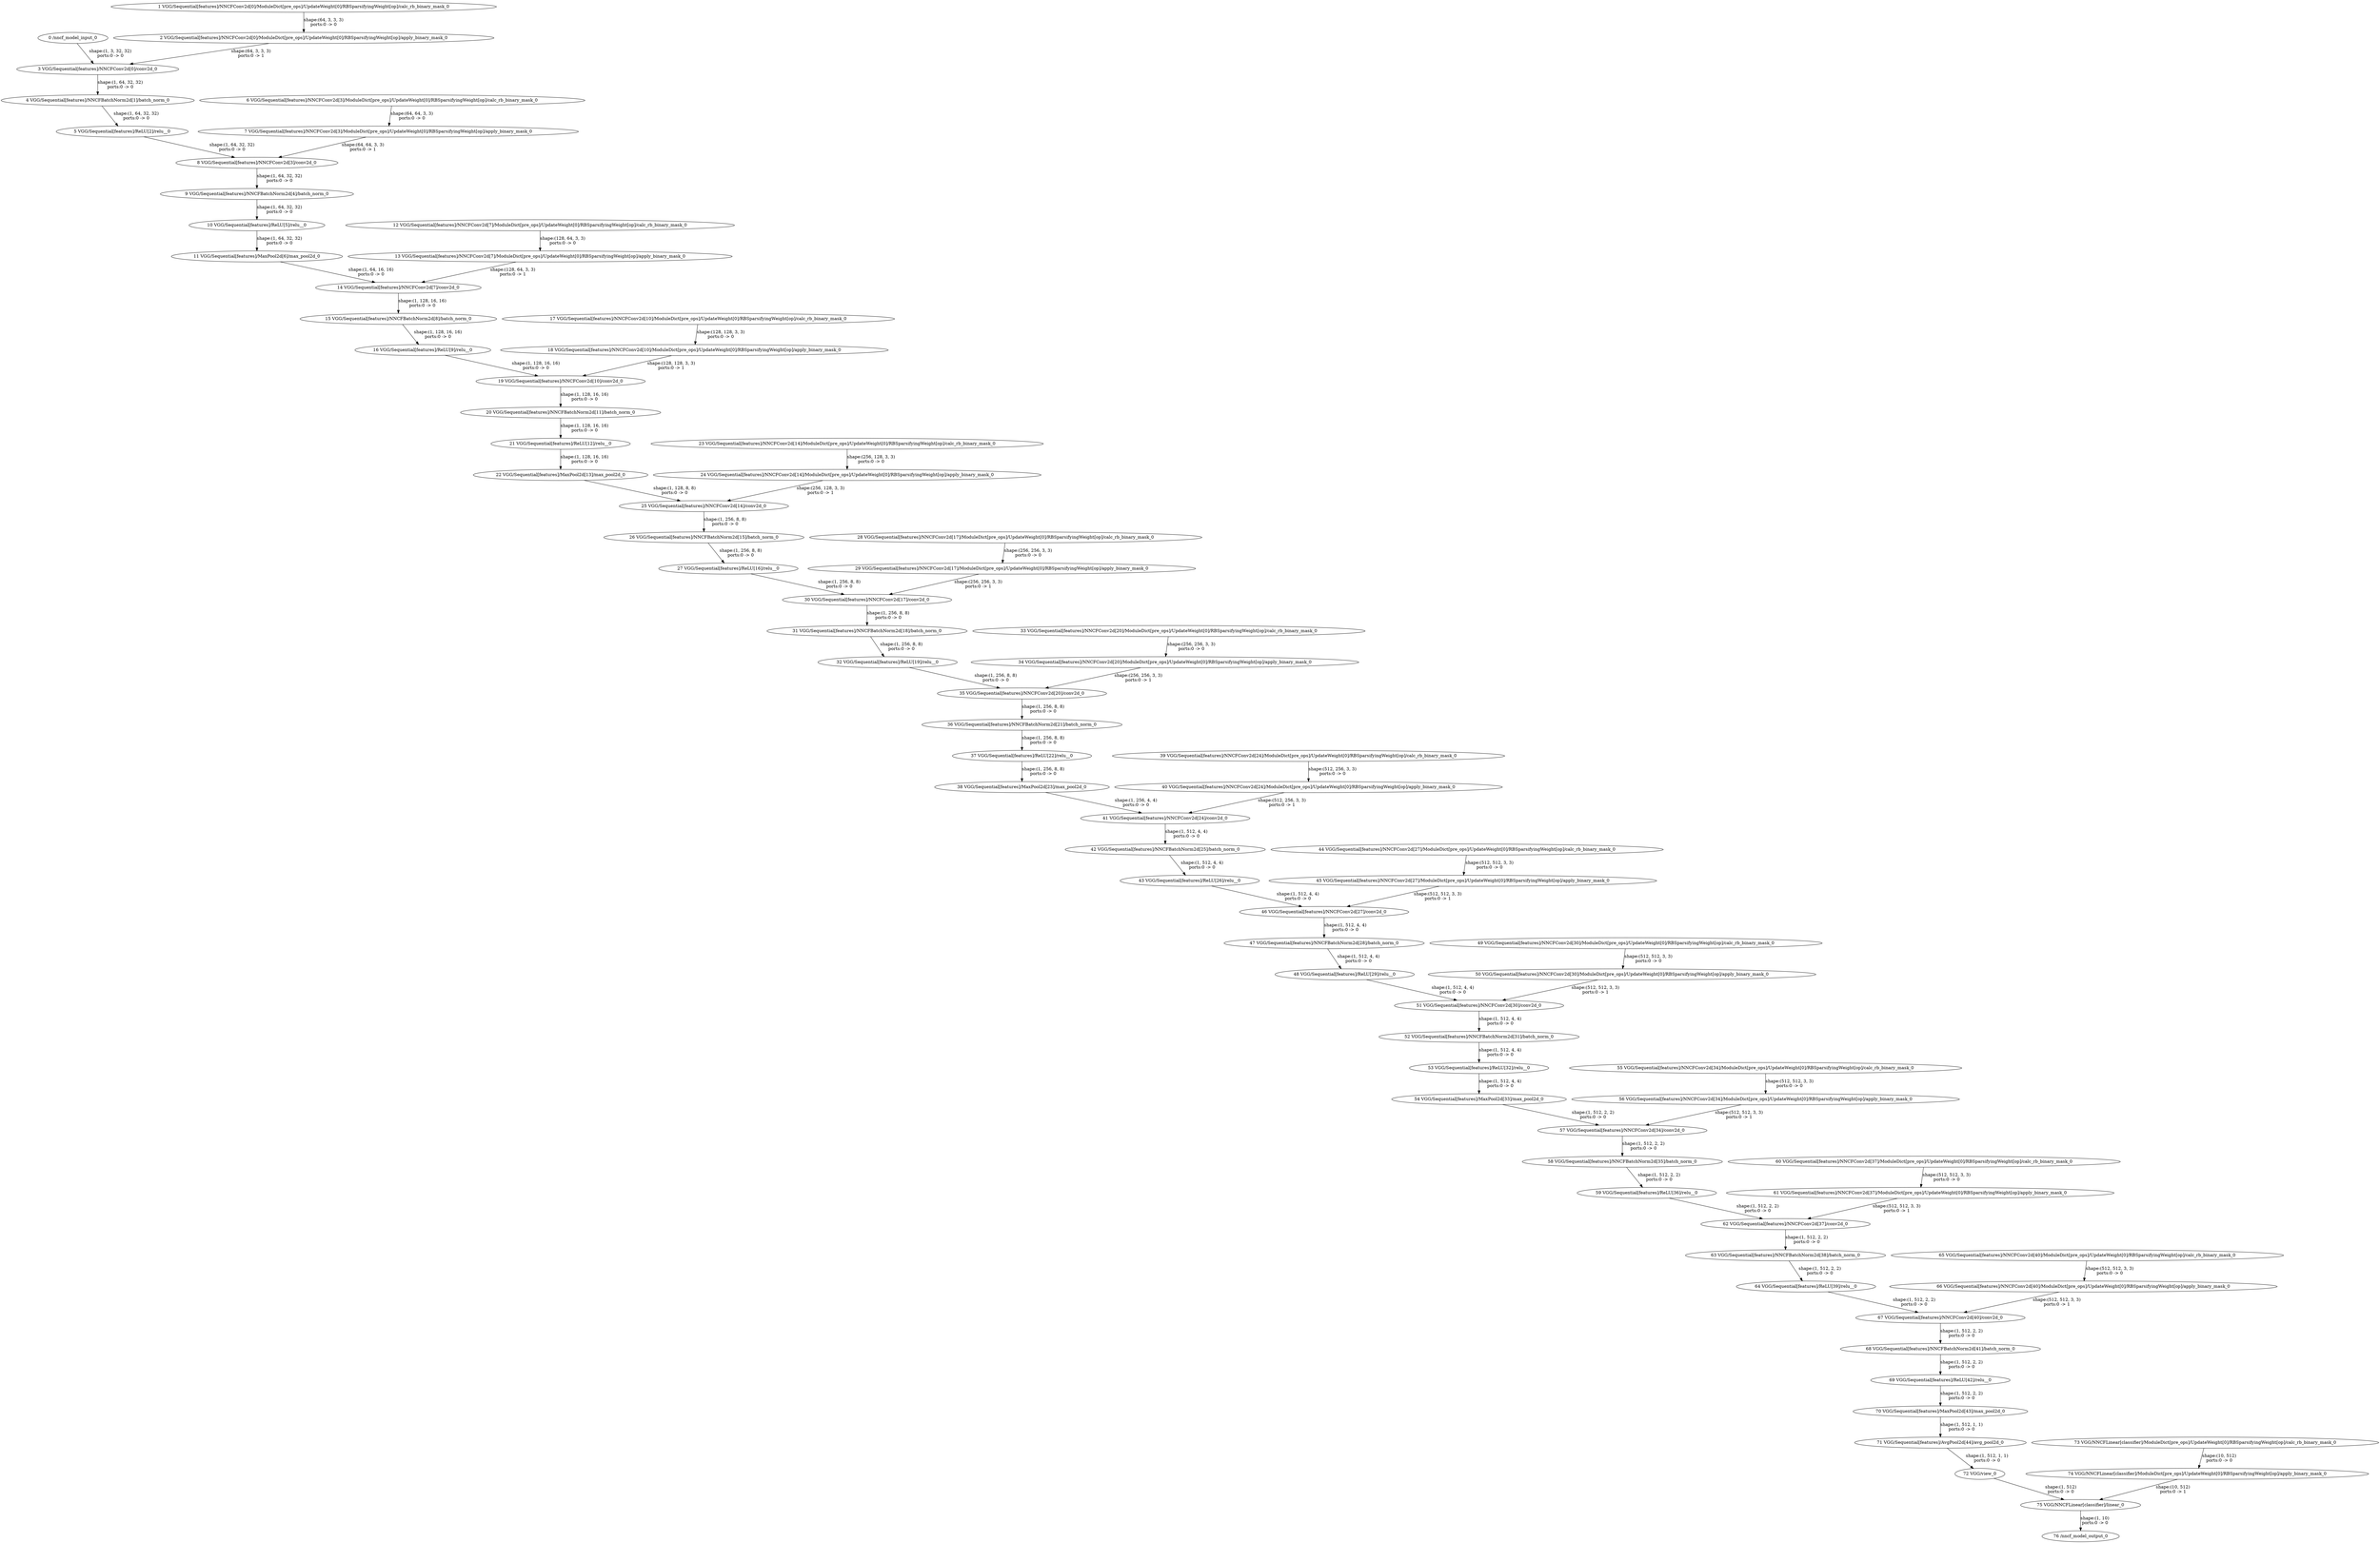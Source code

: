 strict digraph  {
"0 /nncf_model_input_0" [id=0, type=nncf_model_input];
"1 VGG/Sequential[features]/NNCFConv2d[0]/ModuleDict[pre_ops]/UpdateWeight[0]/RBSparsifyingWeight[op]/calc_rb_binary_mask_0" [id=1, type=calc_rb_binary_mask];
"2 VGG/Sequential[features]/NNCFConv2d[0]/ModuleDict[pre_ops]/UpdateWeight[0]/RBSparsifyingWeight[op]/apply_binary_mask_0" [id=2, type=apply_binary_mask];
"3 VGG/Sequential[features]/NNCFConv2d[0]/conv2d_0" [id=3, type=conv2d];
"4 VGG/Sequential[features]/NNCFBatchNorm2d[1]/batch_norm_0" [id=4, type=batch_norm];
"5 VGG/Sequential[features]/ReLU[2]/relu__0" [id=5, type=relu_];
"6 VGG/Sequential[features]/NNCFConv2d[3]/ModuleDict[pre_ops]/UpdateWeight[0]/RBSparsifyingWeight[op]/calc_rb_binary_mask_0" [id=6, type=calc_rb_binary_mask];
"7 VGG/Sequential[features]/NNCFConv2d[3]/ModuleDict[pre_ops]/UpdateWeight[0]/RBSparsifyingWeight[op]/apply_binary_mask_0" [id=7, type=apply_binary_mask];
"8 VGG/Sequential[features]/NNCFConv2d[3]/conv2d_0" [id=8, type=conv2d];
"9 VGG/Sequential[features]/NNCFBatchNorm2d[4]/batch_norm_0" [id=9, type=batch_norm];
"10 VGG/Sequential[features]/ReLU[5]/relu__0" [id=10, type=relu_];
"11 VGG/Sequential[features]/MaxPool2d[6]/max_pool2d_0" [id=11, type=max_pool2d];
"12 VGG/Sequential[features]/NNCFConv2d[7]/ModuleDict[pre_ops]/UpdateWeight[0]/RBSparsifyingWeight[op]/calc_rb_binary_mask_0" [id=12, type=calc_rb_binary_mask];
"13 VGG/Sequential[features]/NNCFConv2d[7]/ModuleDict[pre_ops]/UpdateWeight[0]/RBSparsifyingWeight[op]/apply_binary_mask_0" [id=13, type=apply_binary_mask];
"14 VGG/Sequential[features]/NNCFConv2d[7]/conv2d_0" [id=14, type=conv2d];
"15 VGG/Sequential[features]/NNCFBatchNorm2d[8]/batch_norm_0" [id=15, type=batch_norm];
"16 VGG/Sequential[features]/ReLU[9]/relu__0" [id=16, type=relu_];
"17 VGG/Sequential[features]/NNCFConv2d[10]/ModuleDict[pre_ops]/UpdateWeight[0]/RBSparsifyingWeight[op]/calc_rb_binary_mask_0" [id=17, type=calc_rb_binary_mask];
"18 VGG/Sequential[features]/NNCFConv2d[10]/ModuleDict[pre_ops]/UpdateWeight[0]/RBSparsifyingWeight[op]/apply_binary_mask_0" [id=18, type=apply_binary_mask];
"19 VGG/Sequential[features]/NNCFConv2d[10]/conv2d_0" [id=19, type=conv2d];
"20 VGG/Sequential[features]/NNCFBatchNorm2d[11]/batch_norm_0" [id=20, type=batch_norm];
"21 VGG/Sequential[features]/ReLU[12]/relu__0" [id=21, type=relu_];
"22 VGG/Sequential[features]/MaxPool2d[13]/max_pool2d_0" [id=22, type=max_pool2d];
"23 VGG/Sequential[features]/NNCFConv2d[14]/ModuleDict[pre_ops]/UpdateWeight[0]/RBSparsifyingWeight[op]/calc_rb_binary_mask_0" [id=23, type=calc_rb_binary_mask];
"24 VGG/Sequential[features]/NNCFConv2d[14]/ModuleDict[pre_ops]/UpdateWeight[0]/RBSparsifyingWeight[op]/apply_binary_mask_0" [id=24, type=apply_binary_mask];
"25 VGG/Sequential[features]/NNCFConv2d[14]/conv2d_0" [id=25, type=conv2d];
"26 VGG/Sequential[features]/NNCFBatchNorm2d[15]/batch_norm_0" [id=26, type=batch_norm];
"27 VGG/Sequential[features]/ReLU[16]/relu__0" [id=27, type=relu_];
"28 VGG/Sequential[features]/NNCFConv2d[17]/ModuleDict[pre_ops]/UpdateWeight[0]/RBSparsifyingWeight[op]/calc_rb_binary_mask_0" [id=28, type=calc_rb_binary_mask];
"29 VGG/Sequential[features]/NNCFConv2d[17]/ModuleDict[pre_ops]/UpdateWeight[0]/RBSparsifyingWeight[op]/apply_binary_mask_0" [id=29, type=apply_binary_mask];
"30 VGG/Sequential[features]/NNCFConv2d[17]/conv2d_0" [id=30, type=conv2d];
"31 VGG/Sequential[features]/NNCFBatchNorm2d[18]/batch_norm_0" [id=31, type=batch_norm];
"32 VGG/Sequential[features]/ReLU[19]/relu__0" [id=32, type=relu_];
"33 VGG/Sequential[features]/NNCFConv2d[20]/ModuleDict[pre_ops]/UpdateWeight[0]/RBSparsifyingWeight[op]/calc_rb_binary_mask_0" [id=33, type=calc_rb_binary_mask];
"34 VGG/Sequential[features]/NNCFConv2d[20]/ModuleDict[pre_ops]/UpdateWeight[0]/RBSparsifyingWeight[op]/apply_binary_mask_0" [id=34, type=apply_binary_mask];
"35 VGG/Sequential[features]/NNCFConv2d[20]/conv2d_0" [id=35, type=conv2d];
"36 VGG/Sequential[features]/NNCFBatchNorm2d[21]/batch_norm_0" [id=36, type=batch_norm];
"37 VGG/Sequential[features]/ReLU[22]/relu__0" [id=37, type=relu_];
"38 VGG/Sequential[features]/MaxPool2d[23]/max_pool2d_0" [id=38, type=max_pool2d];
"39 VGG/Sequential[features]/NNCFConv2d[24]/ModuleDict[pre_ops]/UpdateWeight[0]/RBSparsifyingWeight[op]/calc_rb_binary_mask_0" [id=39, type=calc_rb_binary_mask];
"40 VGG/Sequential[features]/NNCFConv2d[24]/ModuleDict[pre_ops]/UpdateWeight[0]/RBSparsifyingWeight[op]/apply_binary_mask_0" [id=40, type=apply_binary_mask];
"41 VGG/Sequential[features]/NNCFConv2d[24]/conv2d_0" [id=41, type=conv2d];
"42 VGG/Sequential[features]/NNCFBatchNorm2d[25]/batch_norm_0" [id=42, type=batch_norm];
"43 VGG/Sequential[features]/ReLU[26]/relu__0" [id=43, type=relu_];
"44 VGG/Sequential[features]/NNCFConv2d[27]/ModuleDict[pre_ops]/UpdateWeight[0]/RBSparsifyingWeight[op]/calc_rb_binary_mask_0" [id=44, type=calc_rb_binary_mask];
"45 VGG/Sequential[features]/NNCFConv2d[27]/ModuleDict[pre_ops]/UpdateWeight[0]/RBSparsifyingWeight[op]/apply_binary_mask_0" [id=45, type=apply_binary_mask];
"46 VGG/Sequential[features]/NNCFConv2d[27]/conv2d_0" [id=46, type=conv2d];
"47 VGG/Sequential[features]/NNCFBatchNorm2d[28]/batch_norm_0" [id=47, type=batch_norm];
"48 VGG/Sequential[features]/ReLU[29]/relu__0" [id=48, type=relu_];
"49 VGG/Sequential[features]/NNCFConv2d[30]/ModuleDict[pre_ops]/UpdateWeight[0]/RBSparsifyingWeight[op]/calc_rb_binary_mask_0" [id=49, type=calc_rb_binary_mask];
"50 VGG/Sequential[features]/NNCFConv2d[30]/ModuleDict[pre_ops]/UpdateWeight[0]/RBSparsifyingWeight[op]/apply_binary_mask_0" [id=50, type=apply_binary_mask];
"51 VGG/Sequential[features]/NNCFConv2d[30]/conv2d_0" [id=51, type=conv2d];
"52 VGG/Sequential[features]/NNCFBatchNorm2d[31]/batch_norm_0" [id=52, type=batch_norm];
"53 VGG/Sequential[features]/ReLU[32]/relu__0" [id=53, type=relu_];
"54 VGG/Sequential[features]/MaxPool2d[33]/max_pool2d_0" [id=54, type=max_pool2d];
"55 VGG/Sequential[features]/NNCFConv2d[34]/ModuleDict[pre_ops]/UpdateWeight[0]/RBSparsifyingWeight[op]/calc_rb_binary_mask_0" [id=55, type=calc_rb_binary_mask];
"56 VGG/Sequential[features]/NNCFConv2d[34]/ModuleDict[pre_ops]/UpdateWeight[0]/RBSparsifyingWeight[op]/apply_binary_mask_0" [id=56, type=apply_binary_mask];
"57 VGG/Sequential[features]/NNCFConv2d[34]/conv2d_0" [id=57, type=conv2d];
"58 VGG/Sequential[features]/NNCFBatchNorm2d[35]/batch_norm_0" [id=58, type=batch_norm];
"59 VGG/Sequential[features]/ReLU[36]/relu__0" [id=59, type=relu_];
"60 VGG/Sequential[features]/NNCFConv2d[37]/ModuleDict[pre_ops]/UpdateWeight[0]/RBSparsifyingWeight[op]/calc_rb_binary_mask_0" [id=60, type=calc_rb_binary_mask];
"61 VGG/Sequential[features]/NNCFConv2d[37]/ModuleDict[pre_ops]/UpdateWeight[0]/RBSparsifyingWeight[op]/apply_binary_mask_0" [id=61, type=apply_binary_mask];
"62 VGG/Sequential[features]/NNCFConv2d[37]/conv2d_0" [id=62, type=conv2d];
"63 VGG/Sequential[features]/NNCFBatchNorm2d[38]/batch_norm_0" [id=63, type=batch_norm];
"64 VGG/Sequential[features]/ReLU[39]/relu__0" [id=64, type=relu_];
"65 VGG/Sequential[features]/NNCFConv2d[40]/ModuleDict[pre_ops]/UpdateWeight[0]/RBSparsifyingWeight[op]/calc_rb_binary_mask_0" [id=65, type=calc_rb_binary_mask];
"66 VGG/Sequential[features]/NNCFConv2d[40]/ModuleDict[pre_ops]/UpdateWeight[0]/RBSparsifyingWeight[op]/apply_binary_mask_0" [id=66, type=apply_binary_mask];
"67 VGG/Sequential[features]/NNCFConv2d[40]/conv2d_0" [id=67, type=conv2d];
"68 VGG/Sequential[features]/NNCFBatchNorm2d[41]/batch_norm_0" [id=68, type=batch_norm];
"69 VGG/Sequential[features]/ReLU[42]/relu__0" [id=69, type=relu_];
"70 VGG/Sequential[features]/MaxPool2d[43]/max_pool2d_0" [id=70, type=max_pool2d];
"71 VGG/Sequential[features]/AvgPool2d[44]/avg_pool2d_0" [id=71, type=avg_pool2d];
"72 VGG/view_0" [id=72, type=view];
"73 VGG/NNCFLinear[classifier]/ModuleDict[pre_ops]/UpdateWeight[0]/RBSparsifyingWeight[op]/calc_rb_binary_mask_0" [id=73, type=calc_rb_binary_mask];
"74 VGG/NNCFLinear[classifier]/ModuleDict[pre_ops]/UpdateWeight[0]/RBSparsifyingWeight[op]/apply_binary_mask_0" [id=74, type=apply_binary_mask];
"75 VGG/NNCFLinear[classifier]/linear_0" [id=75, type=linear];
"76 /nncf_model_output_0" [id=76, type=nncf_model_output];
"0 /nncf_model_input_0" -> "3 VGG/Sequential[features]/NNCFConv2d[0]/conv2d_0"  [label="shape:(1, 3, 32, 32)\nports:0 -> 0", style=solid];
"1 VGG/Sequential[features]/NNCFConv2d[0]/ModuleDict[pre_ops]/UpdateWeight[0]/RBSparsifyingWeight[op]/calc_rb_binary_mask_0" -> "2 VGG/Sequential[features]/NNCFConv2d[0]/ModuleDict[pre_ops]/UpdateWeight[0]/RBSparsifyingWeight[op]/apply_binary_mask_0"  [label="shape:(64, 3, 3, 3)\nports:0 -> 0", style=solid];
"2 VGG/Sequential[features]/NNCFConv2d[0]/ModuleDict[pre_ops]/UpdateWeight[0]/RBSparsifyingWeight[op]/apply_binary_mask_0" -> "3 VGG/Sequential[features]/NNCFConv2d[0]/conv2d_0"  [label="shape:(64, 3, 3, 3)\nports:0 -> 1", style=solid];
"3 VGG/Sequential[features]/NNCFConv2d[0]/conv2d_0" -> "4 VGG/Sequential[features]/NNCFBatchNorm2d[1]/batch_norm_0"  [label="shape:(1, 64, 32, 32)\nports:0 -> 0", style=solid];
"4 VGG/Sequential[features]/NNCFBatchNorm2d[1]/batch_norm_0" -> "5 VGG/Sequential[features]/ReLU[2]/relu__0"  [label="shape:(1, 64, 32, 32)\nports:0 -> 0", style=solid];
"5 VGG/Sequential[features]/ReLU[2]/relu__0" -> "8 VGG/Sequential[features]/NNCFConv2d[3]/conv2d_0"  [label="shape:(1, 64, 32, 32)\nports:0 -> 0", style=solid];
"6 VGG/Sequential[features]/NNCFConv2d[3]/ModuleDict[pre_ops]/UpdateWeight[0]/RBSparsifyingWeight[op]/calc_rb_binary_mask_0" -> "7 VGG/Sequential[features]/NNCFConv2d[3]/ModuleDict[pre_ops]/UpdateWeight[0]/RBSparsifyingWeight[op]/apply_binary_mask_0"  [label="shape:(64, 64, 3, 3)\nports:0 -> 0", style=solid];
"7 VGG/Sequential[features]/NNCFConv2d[3]/ModuleDict[pre_ops]/UpdateWeight[0]/RBSparsifyingWeight[op]/apply_binary_mask_0" -> "8 VGG/Sequential[features]/NNCFConv2d[3]/conv2d_0"  [label="shape:(64, 64, 3, 3)\nports:0 -> 1", style=solid];
"8 VGG/Sequential[features]/NNCFConv2d[3]/conv2d_0" -> "9 VGG/Sequential[features]/NNCFBatchNorm2d[4]/batch_norm_0"  [label="shape:(1, 64, 32, 32)\nports:0 -> 0", style=solid];
"9 VGG/Sequential[features]/NNCFBatchNorm2d[4]/batch_norm_0" -> "10 VGG/Sequential[features]/ReLU[5]/relu__0"  [label="shape:(1, 64, 32, 32)\nports:0 -> 0", style=solid];
"10 VGG/Sequential[features]/ReLU[5]/relu__0" -> "11 VGG/Sequential[features]/MaxPool2d[6]/max_pool2d_0"  [label="shape:(1, 64, 32, 32)\nports:0 -> 0", style=solid];
"11 VGG/Sequential[features]/MaxPool2d[6]/max_pool2d_0" -> "14 VGG/Sequential[features]/NNCFConv2d[7]/conv2d_0"  [label="shape:(1, 64, 16, 16)\nports:0 -> 0", style=solid];
"12 VGG/Sequential[features]/NNCFConv2d[7]/ModuleDict[pre_ops]/UpdateWeight[0]/RBSparsifyingWeight[op]/calc_rb_binary_mask_0" -> "13 VGG/Sequential[features]/NNCFConv2d[7]/ModuleDict[pre_ops]/UpdateWeight[0]/RBSparsifyingWeight[op]/apply_binary_mask_0"  [label="shape:(128, 64, 3, 3)\nports:0 -> 0", style=solid];
"13 VGG/Sequential[features]/NNCFConv2d[7]/ModuleDict[pre_ops]/UpdateWeight[0]/RBSparsifyingWeight[op]/apply_binary_mask_0" -> "14 VGG/Sequential[features]/NNCFConv2d[7]/conv2d_0"  [label="shape:(128, 64, 3, 3)\nports:0 -> 1", style=solid];
"14 VGG/Sequential[features]/NNCFConv2d[7]/conv2d_0" -> "15 VGG/Sequential[features]/NNCFBatchNorm2d[8]/batch_norm_0"  [label="shape:(1, 128, 16, 16)\nports:0 -> 0", style=solid];
"15 VGG/Sequential[features]/NNCFBatchNorm2d[8]/batch_norm_0" -> "16 VGG/Sequential[features]/ReLU[9]/relu__0"  [label="shape:(1, 128, 16, 16)\nports:0 -> 0", style=solid];
"16 VGG/Sequential[features]/ReLU[9]/relu__0" -> "19 VGG/Sequential[features]/NNCFConv2d[10]/conv2d_0"  [label="shape:(1, 128, 16, 16)\nports:0 -> 0", style=solid];
"17 VGG/Sequential[features]/NNCFConv2d[10]/ModuleDict[pre_ops]/UpdateWeight[0]/RBSparsifyingWeight[op]/calc_rb_binary_mask_0" -> "18 VGG/Sequential[features]/NNCFConv2d[10]/ModuleDict[pre_ops]/UpdateWeight[0]/RBSparsifyingWeight[op]/apply_binary_mask_0"  [label="shape:(128, 128, 3, 3)\nports:0 -> 0", style=solid];
"18 VGG/Sequential[features]/NNCFConv2d[10]/ModuleDict[pre_ops]/UpdateWeight[0]/RBSparsifyingWeight[op]/apply_binary_mask_0" -> "19 VGG/Sequential[features]/NNCFConv2d[10]/conv2d_0"  [label="shape:(128, 128, 3, 3)\nports:0 -> 1", style=solid];
"19 VGG/Sequential[features]/NNCFConv2d[10]/conv2d_0" -> "20 VGG/Sequential[features]/NNCFBatchNorm2d[11]/batch_norm_0"  [label="shape:(1, 128, 16, 16)\nports:0 -> 0", style=solid];
"20 VGG/Sequential[features]/NNCFBatchNorm2d[11]/batch_norm_0" -> "21 VGG/Sequential[features]/ReLU[12]/relu__0"  [label="shape:(1, 128, 16, 16)\nports:0 -> 0", style=solid];
"21 VGG/Sequential[features]/ReLU[12]/relu__0" -> "22 VGG/Sequential[features]/MaxPool2d[13]/max_pool2d_0"  [label="shape:(1, 128, 16, 16)\nports:0 -> 0", style=solid];
"22 VGG/Sequential[features]/MaxPool2d[13]/max_pool2d_0" -> "25 VGG/Sequential[features]/NNCFConv2d[14]/conv2d_0"  [label="shape:(1, 128, 8, 8)\nports:0 -> 0", style=solid];
"23 VGG/Sequential[features]/NNCFConv2d[14]/ModuleDict[pre_ops]/UpdateWeight[0]/RBSparsifyingWeight[op]/calc_rb_binary_mask_0" -> "24 VGG/Sequential[features]/NNCFConv2d[14]/ModuleDict[pre_ops]/UpdateWeight[0]/RBSparsifyingWeight[op]/apply_binary_mask_0"  [label="shape:(256, 128, 3, 3)\nports:0 -> 0", style=solid];
"24 VGG/Sequential[features]/NNCFConv2d[14]/ModuleDict[pre_ops]/UpdateWeight[0]/RBSparsifyingWeight[op]/apply_binary_mask_0" -> "25 VGG/Sequential[features]/NNCFConv2d[14]/conv2d_0"  [label="shape:(256, 128, 3, 3)\nports:0 -> 1", style=solid];
"25 VGG/Sequential[features]/NNCFConv2d[14]/conv2d_0" -> "26 VGG/Sequential[features]/NNCFBatchNorm2d[15]/batch_norm_0"  [label="shape:(1, 256, 8, 8)\nports:0 -> 0", style=solid];
"26 VGG/Sequential[features]/NNCFBatchNorm2d[15]/batch_norm_0" -> "27 VGG/Sequential[features]/ReLU[16]/relu__0"  [label="shape:(1, 256, 8, 8)\nports:0 -> 0", style=solid];
"27 VGG/Sequential[features]/ReLU[16]/relu__0" -> "30 VGG/Sequential[features]/NNCFConv2d[17]/conv2d_0"  [label="shape:(1, 256, 8, 8)\nports:0 -> 0", style=solid];
"28 VGG/Sequential[features]/NNCFConv2d[17]/ModuleDict[pre_ops]/UpdateWeight[0]/RBSparsifyingWeight[op]/calc_rb_binary_mask_0" -> "29 VGG/Sequential[features]/NNCFConv2d[17]/ModuleDict[pre_ops]/UpdateWeight[0]/RBSparsifyingWeight[op]/apply_binary_mask_0"  [label="shape:(256, 256, 3, 3)\nports:0 -> 0", style=solid];
"29 VGG/Sequential[features]/NNCFConv2d[17]/ModuleDict[pre_ops]/UpdateWeight[0]/RBSparsifyingWeight[op]/apply_binary_mask_0" -> "30 VGG/Sequential[features]/NNCFConv2d[17]/conv2d_0"  [label="shape:(256, 256, 3, 3)\nports:0 -> 1", style=solid];
"30 VGG/Sequential[features]/NNCFConv2d[17]/conv2d_0" -> "31 VGG/Sequential[features]/NNCFBatchNorm2d[18]/batch_norm_0"  [label="shape:(1, 256, 8, 8)\nports:0 -> 0", style=solid];
"31 VGG/Sequential[features]/NNCFBatchNorm2d[18]/batch_norm_0" -> "32 VGG/Sequential[features]/ReLU[19]/relu__0"  [label="shape:(1, 256, 8, 8)\nports:0 -> 0", style=solid];
"32 VGG/Sequential[features]/ReLU[19]/relu__0" -> "35 VGG/Sequential[features]/NNCFConv2d[20]/conv2d_0"  [label="shape:(1, 256, 8, 8)\nports:0 -> 0", style=solid];
"33 VGG/Sequential[features]/NNCFConv2d[20]/ModuleDict[pre_ops]/UpdateWeight[0]/RBSparsifyingWeight[op]/calc_rb_binary_mask_0" -> "34 VGG/Sequential[features]/NNCFConv2d[20]/ModuleDict[pre_ops]/UpdateWeight[0]/RBSparsifyingWeight[op]/apply_binary_mask_0"  [label="shape:(256, 256, 3, 3)\nports:0 -> 0", style=solid];
"34 VGG/Sequential[features]/NNCFConv2d[20]/ModuleDict[pre_ops]/UpdateWeight[0]/RBSparsifyingWeight[op]/apply_binary_mask_0" -> "35 VGG/Sequential[features]/NNCFConv2d[20]/conv2d_0"  [label="shape:(256, 256, 3, 3)\nports:0 -> 1", style=solid];
"35 VGG/Sequential[features]/NNCFConv2d[20]/conv2d_0" -> "36 VGG/Sequential[features]/NNCFBatchNorm2d[21]/batch_norm_0"  [label="shape:(1, 256, 8, 8)\nports:0 -> 0", style=solid];
"36 VGG/Sequential[features]/NNCFBatchNorm2d[21]/batch_norm_0" -> "37 VGG/Sequential[features]/ReLU[22]/relu__0"  [label="shape:(1, 256, 8, 8)\nports:0 -> 0", style=solid];
"37 VGG/Sequential[features]/ReLU[22]/relu__0" -> "38 VGG/Sequential[features]/MaxPool2d[23]/max_pool2d_0"  [label="shape:(1, 256, 8, 8)\nports:0 -> 0", style=solid];
"38 VGG/Sequential[features]/MaxPool2d[23]/max_pool2d_0" -> "41 VGG/Sequential[features]/NNCFConv2d[24]/conv2d_0"  [label="shape:(1, 256, 4, 4)\nports:0 -> 0", style=solid];
"39 VGG/Sequential[features]/NNCFConv2d[24]/ModuleDict[pre_ops]/UpdateWeight[0]/RBSparsifyingWeight[op]/calc_rb_binary_mask_0" -> "40 VGG/Sequential[features]/NNCFConv2d[24]/ModuleDict[pre_ops]/UpdateWeight[0]/RBSparsifyingWeight[op]/apply_binary_mask_0"  [label="shape:(512, 256, 3, 3)\nports:0 -> 0", style=solid];
"40 VGG/Sequential[features]/NNCFConv2d[24]/ModuleDict[pre_ops]/UpdateWeight[0]/RBSparsifyingWeight[op]/apply_binary_mask_0" -> "41 VGG/Sequential[features]/NNCFConv2d[24]/conv2d_0"  [label="shape:(512, 256, 3, 3)\nports:0 -> 1", style=solid];
"41 VGG/Sequential[features]/NNCFConv2d[24]/conv2d_0" -> "42 VGG/Sequential[features]/NNCFBatchNorm2d[25]/batch_norm_0"  [label="shape:(1, 512, 4, 4)\nports:0 -> 0", style=solid];
"42 VGG/Sequential[features]/NNCFBatchNorm2d[25]/batch_norm_0" -> "43 VGG/Sequential[features]/ReLU[26]/relu__0"  [label="shape:(1, 512, 4, 4)\nports:0 -> 0", style=solid];
"43 VGG/Sequential[features]/ReLU[26]/relu__0" -> "46 VGG/Sequential[features]/NNCFConv2d[27]/conv2d_0"  [label="shape:(1, 512, 4, 4)\nports:0 -> 0", style=solid];
"44 VGG/Sequential[features]/NNCFConv2d[27]/ModuleDict[pre_ops]/UpdateWeight[0]/RBSparsifyingWeight[op]/calc_rb_binary_mask_0" -> "45 VGG/Sequential[features]/NNCFConv2d[27]/ModuleDict[pre_ops]/UpdateWeight[0]/RBSparsifyingWeight[op]/apply_binary_mask_0"  [label="shape:(512, 512, 3, 3)\nports:0 -> 0", style=solid];
"45 VGG/Sequential[features]/NNCFConv2d[27]/ModuleDict[pre_ops]/UpdateWeight[0]/RBSparsifyingWeight[op]/apply_binary_mask_0" -> "46 VGG/Sequential[features]/NNCFConv2d[27]/conv2d_0"  [label="shape:(512, 512, 3, 3)\nports:0 -> 1", style=solid];
"46 VGG/Sequential[features]/NNCFConv2d[27]/conv2d_0" -> "47 VGG/Sequential[features]/NNCFBatchNorm2d[28]/batch_norm_0"  [label="shape:(1, 512, 4, 4)\nports:0 -> 0", style=solid];
"47 VGG/Sequential[features]/NNCFBatchNorm2d[28]/batch_norm_0" -> "48 VGG/Sequential[features]/ReLU[29]/relu__0"  [label="shape:(1, 512, 4, 4)\nports:0 -> 0", style=solid];
"48 VGG/Sequential[features]/ReLU[29]/relu__0" -> "51 VGG/Sequential[features]/NNCFConv2d[30]/conv2d_0"  [label="shape:(1, 512, 4, 4)\nports:0 -> 0", style=solid];
"49 VGG/Sequential[features]/NNCFConv2d[30]/ModuleDict[pre_ops]/UpdateWeight[0]/RBSparsifyingWeight[op]/calc_rb_binary_mask_0" -> "50 VGG/Sequential[features]/NNCFConv2d[30]/ModuleDict[pre_ops]/UpdateWeight[0]/RBSparsifyingWeight[op]/apply_binary_mask_0"  [label="shape:(512, 512, 3, 3)\nports:0 -> 0", style=solid];
"50 VGG/Sequential[features]/NNCFConv2d[30]/ModuleDict[pre_ops]/UpdateWeight[0]/RBSparsifyingWeight[op]/apply_binary_mask_0" -> "51 VGG/Sequential[features]/NNCFConv2d[30]/conv2d_0"  [label="shape:(512, 512, 3, 3)\nports:0 -> 1", style=solid];
"51 VGG/Sequential[features]/NNCFConv2d[30]/conv2d_0" -> "52 VGG/Sequential[features]/NNCFBatchNorm2d[31]/batch_norm_0"  [label="shape:(1, 512, 4, 4)\nports:0 -> 0", style=solid];
"52 VGG/Sequential[features]/NNCFBatchNorm2d[31]/batch_norm_0" -> "53 VGG/Sequential[features]/ReLU[32]/relu__0"  [label="shape:(1, 512, 4, 4)\nports:0 -> 0", style=solid];
"53 VGG/Sequential[features]/ReLU[32]/relu__0" -> "54 VGG/Sequential[features]/MaxPool2d[33]/max_pool2d_0"  [label="shape:(1, 512, 4, 4)\nports:0 -> 0", style=solid];
"54 VGG/Sequential[features]/MaxPool2d[33]/max_pool2d_0" -> "57 VGG/Sequential[features]/NNCFConv2d[34]/conv2d_0"  [label="shape:(1, 512, 2, 2)\nports:0 -> 0", style=solid];
"55 VGG/Sequential[features]/NNCFConv2d[34]/ModuleDict[pre_ops]/UpdateWeight[0]/RBSparsifyingWeight[op]/calc_rb_binary_mask_0" -> "56 VGG/Sequential[features]/NNCFConv2d[34]/ModuleDict[pre_ops]/UpdateWeight[0]/RBSparsifyingWeight[op]/apply_binary_mask_0"  [label="shape:(512, 512, 3, 3)\nports:0 -> 0", style=solid];
"56 VGG/Sequential[features]/NNCFConv2d[34]/ModuleDict[pre_ops]/UpdateWeight[0]/RBSparsifyingWeight[op]/apply_binary_mask_0" -> "57 VGG/Sequential[features]/NNCFConv2d[34]/conv2d_0"  [label="shape:(512, 512, 3, 3)\nports:0 -> 1", style=solid];
"57 VGG/Sequential[features]/NNCFConv2d[34]/conv2d_0" -> "58 VGG/Sequential[features]/NNCFBatchNorm2d[35]/batch_norm_0"  [label="shape:(1, 512, 2, 2)\nports:0 -> 0", style=solid];
"58 VGG/Sequential[features]/NNCFBatchNorm2d[35]/batch_norm_0" -> "59 VGG/Sequential[features]/ReLU[36]/relu__0"  [label="shape:(1, 512, 2, 2)\nports:0 -> 0", style=solid];
"59 VGG/Sequential[features]/ReLU[36]/relu__0" -> "62 VGG/Sequential[features]/NNCFConv2d[37]/conv2d_0"  [label="shape:(1, 512, 2, 2)\nports:0 -> 0", style=solid];
"60 VGG/Sequential[features]/NNCFConv2d[37]/ModuleDict[pre_ops]/UpdateWeight[0]/RBSparsifyingWeight[op]/calc_rb_binary_mask_0" -> "61 VGG/Sequential[features]/NNCFConv2d[37]/ModuleDict[pre_ops]/UpdateWeight[0]/RBSparsifyingWeight[op]/apply_binary_mask_0"  [label="shape:(512, 512, 3, 3)\nports:0 -> 0", style=solid];
"61 VGG/Sequential[features]/NNCFConv2d[37]/ModuleDict[pre_ops]/UpdateWeight[0]/RBSparsifyingWeight[op]/apply_binary_mask_0" -> "62 VGG/Sequential[features]/NNCFConv2d[37]/conv2d_0"  [label="shape:(512, 512, 3, 3)\nports:0 -> 1", style=solid];
"62 VGG/Sequential[features]/NNCFConv2d[37]/conv2d_0" -> "63 VGG/Sequential[features]/NNCFBatchNorm2d[38]/batch_norm_0"  [label="shape:(1, 512, 2, 2)\nports:0 -> 0", style=solid];
"63 VGG/Sequential[features]/NNCFBatchNorm2d[38]/batch_norm_0" -> "64 VGG/Sequential[features]/ReLU[39]/relu__0"  [label="shape:(1, 512, 2, 2)\nports:0 -> 0", style=solid];
"64 VGG/Sequential[features]/ReLU[39]/relu__0" -> "67 VGG/Sequential[features]/NNCFConv2d[40]/conv2d_0"  [label="shape:(1, 512, 2, 2)\nports:0 -> 0", style=solid];
"65 VGG/Sequential[features]/NNCFConv2d[40]/ModuleDict[pre_ops]/UpdateWeight[0]/RBSparsifyingWeight[op]/calc_rb_binary_mask_0" -> "66 VGG/Sequential[features]/NNCFConv2d[40]/ModuleDict[pre_ops]/UpdateWeight[0]/RBSparsifyingWeight[op]/apply_binary_mask_0"  [label="shape:(512, 512, 3, 3)\nports:0 -> 0", style=solid];
"66 VGG/Sequential[features]/NNCFConv2d[40]/ModuleDict[pre_ops]/UpdateWeight[0]/RBSparsifyingWeight[op]/apply_binary_mask_0" -> "67 VGG/Sequential[features]/NNCFConv2d[40]/conv2d_0"  [label="shape:(512, 512, 3, 3)\nports:0 -> 1", style=solid];
"67 VGG/Sequential[features]/NNCFConv2d[40]/conv2d_0" -> "68 VGG/Sequential[features]/NNCFBatchNorm2d[41]/batch_norm_0"  [label="shape:(1, 512, 2, 2)\nports:0 -> 0", style=solid];
"68 VGG/Sequential[features]/NNCFBatchNorm2d[41]/batch_norm_0" -> "69 VGG/Sequential[features]/ReLU[42]/relu__0"  [label="shape:(1, 512, 2, 2)\nports:0 -> 0", style=solid];
"69 VGG/Sequential[features]/ReLU[42]/relu__0" -> "70 VGG/Sequential[features]/MaxPool2d[43]/max_pool2d_0"  [label="shape:(1, 512, 2, 2)\nports:0 -> 0", style=solid];
"70 VGG/Sequential[features]/MaxPool2d[43]/max_pool2d_0" -> "71 VGG/Sequential[features]/AvgPool2d[44]/avg_pool2d_0"  [label="shape:(1, 512, 1, 1)\nports:0 -> 0", style=solid];
"71 VGG/Sequential[features]/AvgPool2d[44]/avg_pool2d_0" -> "72 VGG/view_0"  [label="shape:(1, 512, 1, 1)\nports:0 -> 0", style=solid];
"72 VGG/view_0" -> "75 VGG/NNCFLinear[classifier]/linear_0"  [label="shape:(1, 512)\nports:0 -> 0", style=solid];
"73 VGG/NNCFLinear[classifier]/ModuleDict[pre_ops]/UpdateWeight[0]/RBSparsifyingWeight[op]/calc_rb_binary_mask_0" -> "74 VGG/NNCFLinear[classifier]/ModuleDict[pre_ops]/UpdateWeight[0]/RBSparsifyingWeight[op]/apply_binary_mask_0"  [label="shape:(10, 512)\nports:0 -> 0", style=solid];
"74 VGG/NNCFLinear[classifier]/ModuleDict[pre_ops]/UpdateWeight[0]/RBSparsifyingWeight[op]/apply_binary_mask_0" -> "75 VGG/NNCFLinear[classifier]/linear_0"  [label="shape:(10, 512)\nports:0 -> 1", style=solid];
"75 VGG/NNCFLinear[classifier]/linear_0" -> "76 /nncf_model_output_0"  [label="shape:(1, 10)\nports:0 -> 0", style=solid];
}

